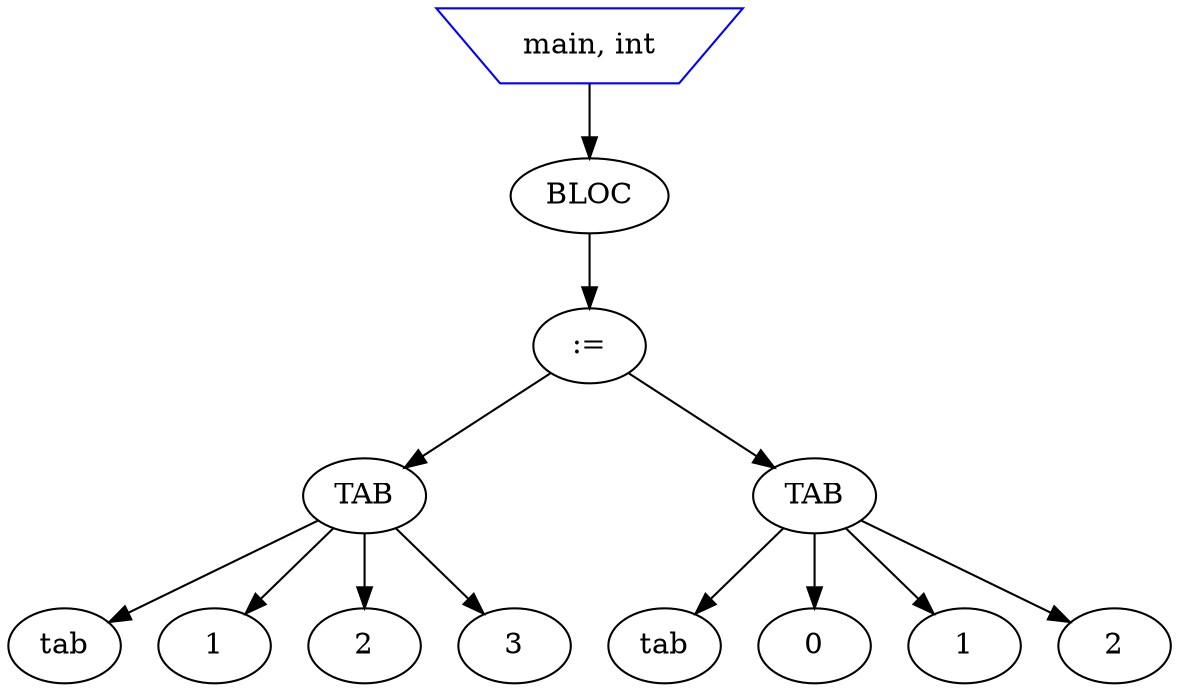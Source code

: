 digraph G {
node_0 [label="main, int"shape=invtrapezium color=blue];
node_0 -> node_1;
node_1 [label="BLOC"];
node_1 -> node_2;
node_2 [label=":="];
node_2 -> node_3;
node_3 [label="TAB"];
node_3 -> node_4;
node_4 [label="tab"];
node_3 -> node_5;
node_5 [label="1"];
node_3 -> node_6;
node_6 [label="2"];
node_3 -> node_7;
node_7 [label="3"];
node_2 -> node_8;
node_8 [label="TAB"];
node_8 -> node_9;
node_9 [label="tab"];
node_8 -> node_10;
node_10 [label="0"];
node_8 -> node_11;
node_11 [label="1"];
node_8 -> node_12;
node_12 [label="2"];
}